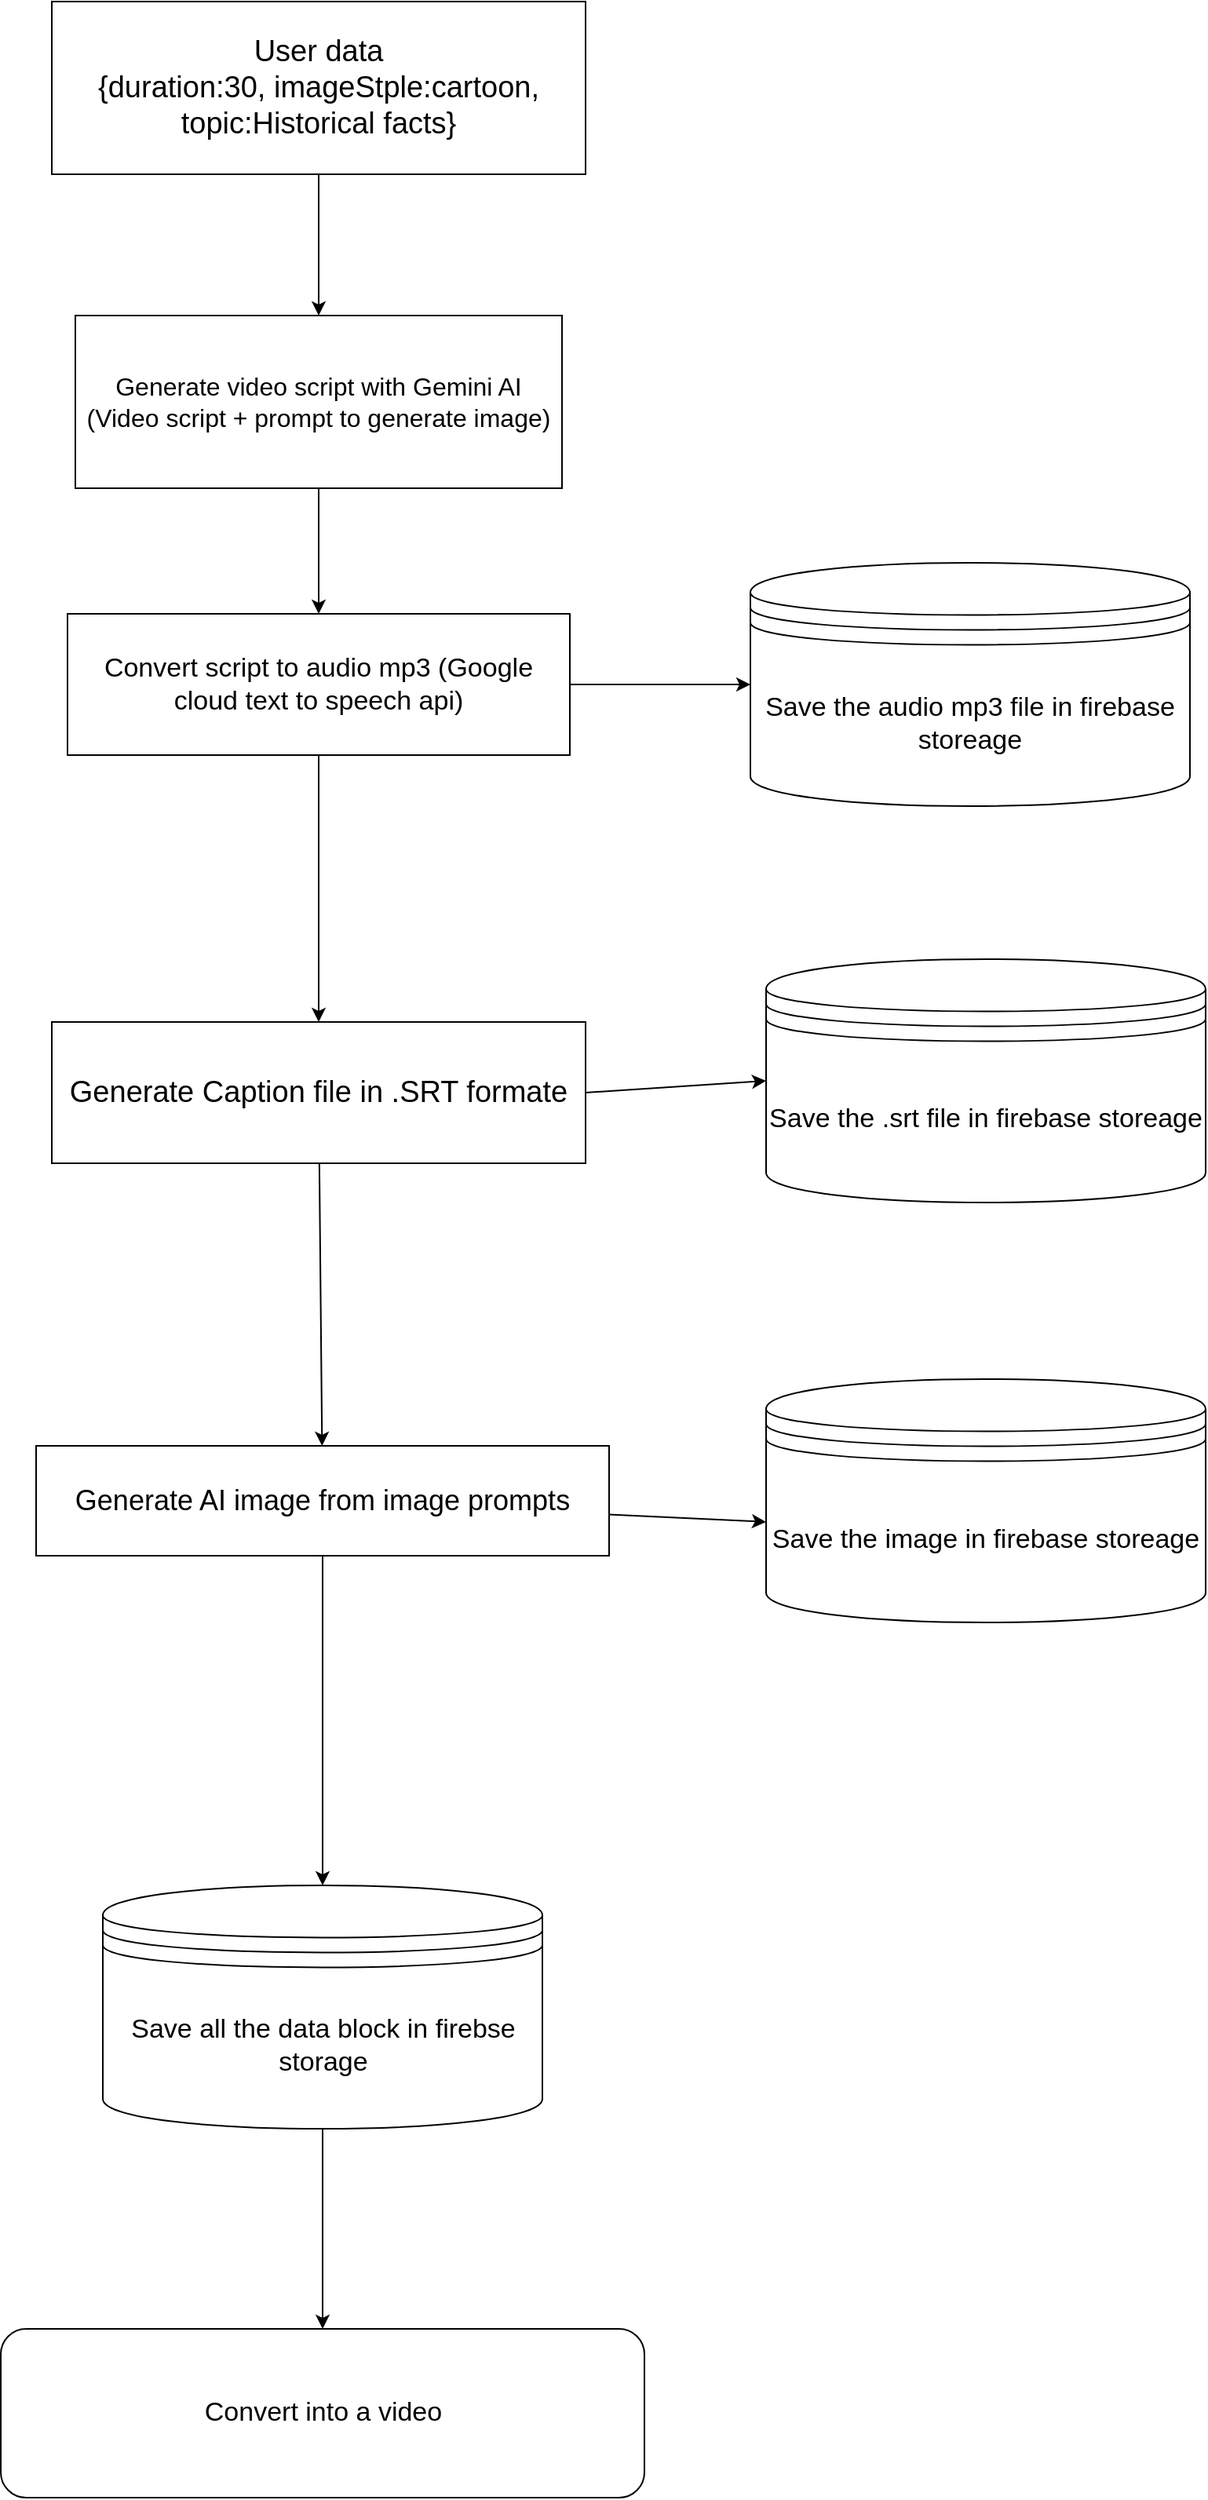<mxfile>
    <diagram id="AOVfJlRYqeY38SF8z4KN" name="Page-1">
        <mxGraphModel dx="910" dy="545" grid="1" gridSize="10" guides="1" tooltips="1" connect="1" arrows="1" fold="1" page="1" pageScale="1" pageWidth="827" pageHeight="1169" math="0" shadow="0">
            <root>
                <mxCell id="0"/>
                <mxCell id="1" parent="0"/>
                <mxCell id="7" value="" style="edgeStyle=none;html=1;fontSize=19;fontColor=#000005;" edge="1" parent="1" source="2" target="6">
                    <mxGeometry relative="1" as="geometry"/>
                </mxCell>
                <mxCell id="2" value="&lt;span style=&quot;font-size: 19px;&quot;&gt;User data&lt;br&gt;{duration:30, imageStple:cartoon, topic:Historical facts}&lt;br&gt;&lt;/span&gt;" style="rounded=0;whiteSpace=wrap;html=1;align=center;" vertex="1" parent="1">
                    <mxGeometry x="285" y="10" width="340" height="110" as="geometry"/>
                </mxCell>
                <mxCell id="9" value="" style="edgeStyle=none;html=1;fontSize=16;fontColor=#000005;" edge="1" parent="1" source="6" target="8">
                    <mxGeometry relative="1" as="geometry"/>
                </mxCell>
                <mxCell id="6" value="&lt;font style=&quot;font-size: 16px;&quot;&gt;Generate video script with Gemini AI&lt;br&gt;(Video script + prompt to generate image)&lt;/font&gt;" style="rounded=0;whiteSpace=wrap;html=1;" vertex="1" parent="1">
                    <mxGeometry x="300" y="210" width="310" height="110" as="geometry"/>
                </mxCell>
                <mxCell id="14" style="edgeStyle=none;html=1;entryX=0;entryY=0.5;entryDx=0;entryDy=0;fontSize=17;fontColor=#FFFFFF;" edge="1" parent="1" source="8" target="12">
                    <mxGeometry relative="1" as="geometry"/>
                </mxCell>
                <mxCell id="19" value="" style="edgeStyle=none;html=1;fontSize=17;fontColor=#FFFFFF;" edge="1" parent="1" source="8" target="18">
                    <mxGeometry relative="1" as="geometry"/>
                </mxCell>
                <mxCell id="8" value="&lt;font style=&quot;font-size: 17px;&quot;&gt;Convert script to audio mp3 (Google cloud text to speech api)&lt;/font&gt;" style="whiteSpace=wrap;html=1;rounded=0;" vertex="1" parent="1">
                    <mxGeometry x="295" y="400" width="320" height="90" as="geometry"/>
                </mxCell>
                <mxCell id="12" value="Save the audio mp3 file in firebase storeage" style="shape=datastore;whiteSpace=wrap;html=1;labelBackgroundColor=none;fontSize=17;" vertex="1" parent="1">
                    <mxGeometry x="730" y="367.5" width="280" height="155" as="geometry"/>
                </mxCell>
                <mxCell id="21" style="edgeStyle=none;html=1;exitX=1;exitY=0.5;exitDx=0;exitDy=0;entryX=0;entryY=0.5;entryDx=0;entryDy=0;fontSize=19;fontColor=#FFFFFF;" edge="1" parent="1" source="18" target="20">
                    <mxGeometry relative="1" as="geometry"/>
                </mxCell>
                <mxCell id="23" value="" style="edgeStyle=none;html=1;fontSize=19;fontColor=#FFFFFF;" edge="1" parent="1" source="18" target="22">
                    <mxGeometry relative="1" as="geometry"/>
                </mxCell>
                <mxCell id="18" value="&lt;font style=&quot;font-size: 19px;&quot;&gt;Generate Caption file in .SRT formate&lt;/font&gt;" style="whiteSpace=wrap;html=1;rounded=0;" vertex="1" parent="1">
                    <mxGeometry x="285" y="660" width="340" height="90" as="geometry"/>
                </mxCell>
                <mxCell id="20" value="Save the .srt file in firebase storeage" style="shape=datastore;whiteSpace=wrap;html=1;labelBackgroundColor=none;fontSize=17;" vertex="1" parent="1">
                    <mxGeometry x="740" y="620" width="280" height="155" as="geometry"/>
                </mxCell>
                <mxCell id="25" style="edgeStyle=none;html=1;entryX=0;entryY=0.587;entryDx=0;entryDy=0;entryPerimeter=0;fontSize=18;fontColor=#FFFFFF;" edge="1" parent="1" source="22" target="24">
                    <mxGeometry relative="1" as="geometry"/>
                </mxCell>
                <mxCell id="27" style="edgeStyle=none;html=1;entryX=0.5;entryY=0;entryDx=0;entryDy=0;fontSize=18;fontColor=#FFFFFF;" edge="1" parent="1" source="22" target="26">
                    <mxGeometry relative="1" as="geometry"/>
                </mxCell>
                <mxCell id="22" value="&lt;font style=&quot;font-size: 18px;&quot;&gt;Generate AI image from image prompts&lt;/font&gt;" style="rounded=0;whiteSpace=wrap;html=1;" vertex="1" parent="1">
                    <mxGeometry x="275" y="930" width="365" height="70" as="geometry"/>
                </mxCell>
                <mxCell id="24" value="Save the image in firebase storeage" style="shape=datastore;whiteSpace=wrap;html=1;labelBackgroundColor=none;fontSize=17;" vertex="1" parent="1">
                    <mxGeometry x="740" y="887.5" width="280" height="155" as="geometry"/>
                </mxCell>
                <mxCell id="29" value="" style="edgeStyle=none;html=1;fontSize=18;fontColor=#FFFFFF;" edge="1" parent="1" source="26" target="28">
                    <mxGeometry relative="1" as="geometry"/>
                </mxCell>
                <mxCell id="26" value="Save all the data block in firebse storage" style="shape=datastore;whiteSpace=wrap;html=1;labelBackgroundColor=none;fontSize=17;" vertex="1" parent="1">
                    <mxGeometry x="317.5" y="1210" width="280" height="155" as="geometry"/>
                </mxCell>
                <mxCell id="28" value="Convert into a video" style="rounded=1;whiteSpace=wrap;html=1;fontSize=17;labelBackgroundColor=none;" vertex="1" parent="1">
                    <mxGeometry x="252.5" y="1492.5" width="410" height="107.5" as="geometry"/>
                </mxCell>
            </root>
        </mxGraphModel>
    </diagram>
</mxfile>